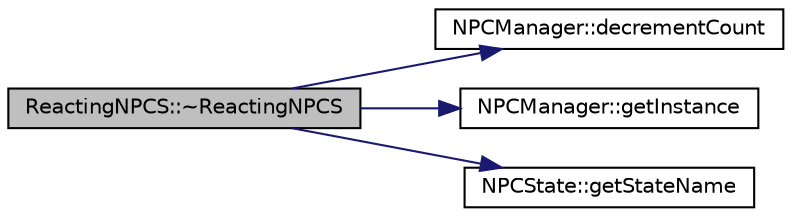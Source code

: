 digraph "ReactingNPCS::~ReactingNPCS"
{
 // LATEX_PDF_SIZE
  edge [fontname="Helvetica",fontsize="10",labelfontname="Helvetica",labelfontsize="10"];
  node [fontname="Helvetica",fontsize="10",shape=record];
  rankdir="LR";
  Node1 [label="ReactingNPCS::~ReactingNPCS",height=0.2,width=0.4,color="black", fillcolor="grey75", style="filled", fontcolor="black",tooltip="Destructor for cleaning up dynamically allocated state."];
  Node1 -> Node2 [color="midnightblue",fontsize="10",style="solid",fontname="Helvetica"];
  Node2 [label="NPCManager::decrementCount",height=0.2,width=0.4,color="black", fillcolor="white", style="filled",URL="$classNPCManager.html#a2780f5424c98766d052c9860eedd9412",tooltip="Decrements the count for a given NPC state."];
  Node1 -> Node3 [color="midnightblue",fontsize="10",style="solid",fontname="Helvetica"];
  Node3 [label="NPCManager::getInstance",height=0.2,width=0.4,color="black", fillcolor="white", style="filled",URL="$classNPCManager.html#a29c578e3b969f7438d6025dd3fc21c50",tooltip="Retrieves the singleton instance of NPCManager."];
  Node1 -> Node4 [color="midnightblue",fontsize="10",style="solid",fontname="Helvetica"];
  Node4 [label="NPCState::getStateName",height=0.2,width=0.4,color="black", fillcolor="white", style="filled",URL="$classNPCState.html#afc1b8c7e3747024d0bbb3ded0a4a7d56",tooltip="Pure virtual function to get the name of the state."];
}
